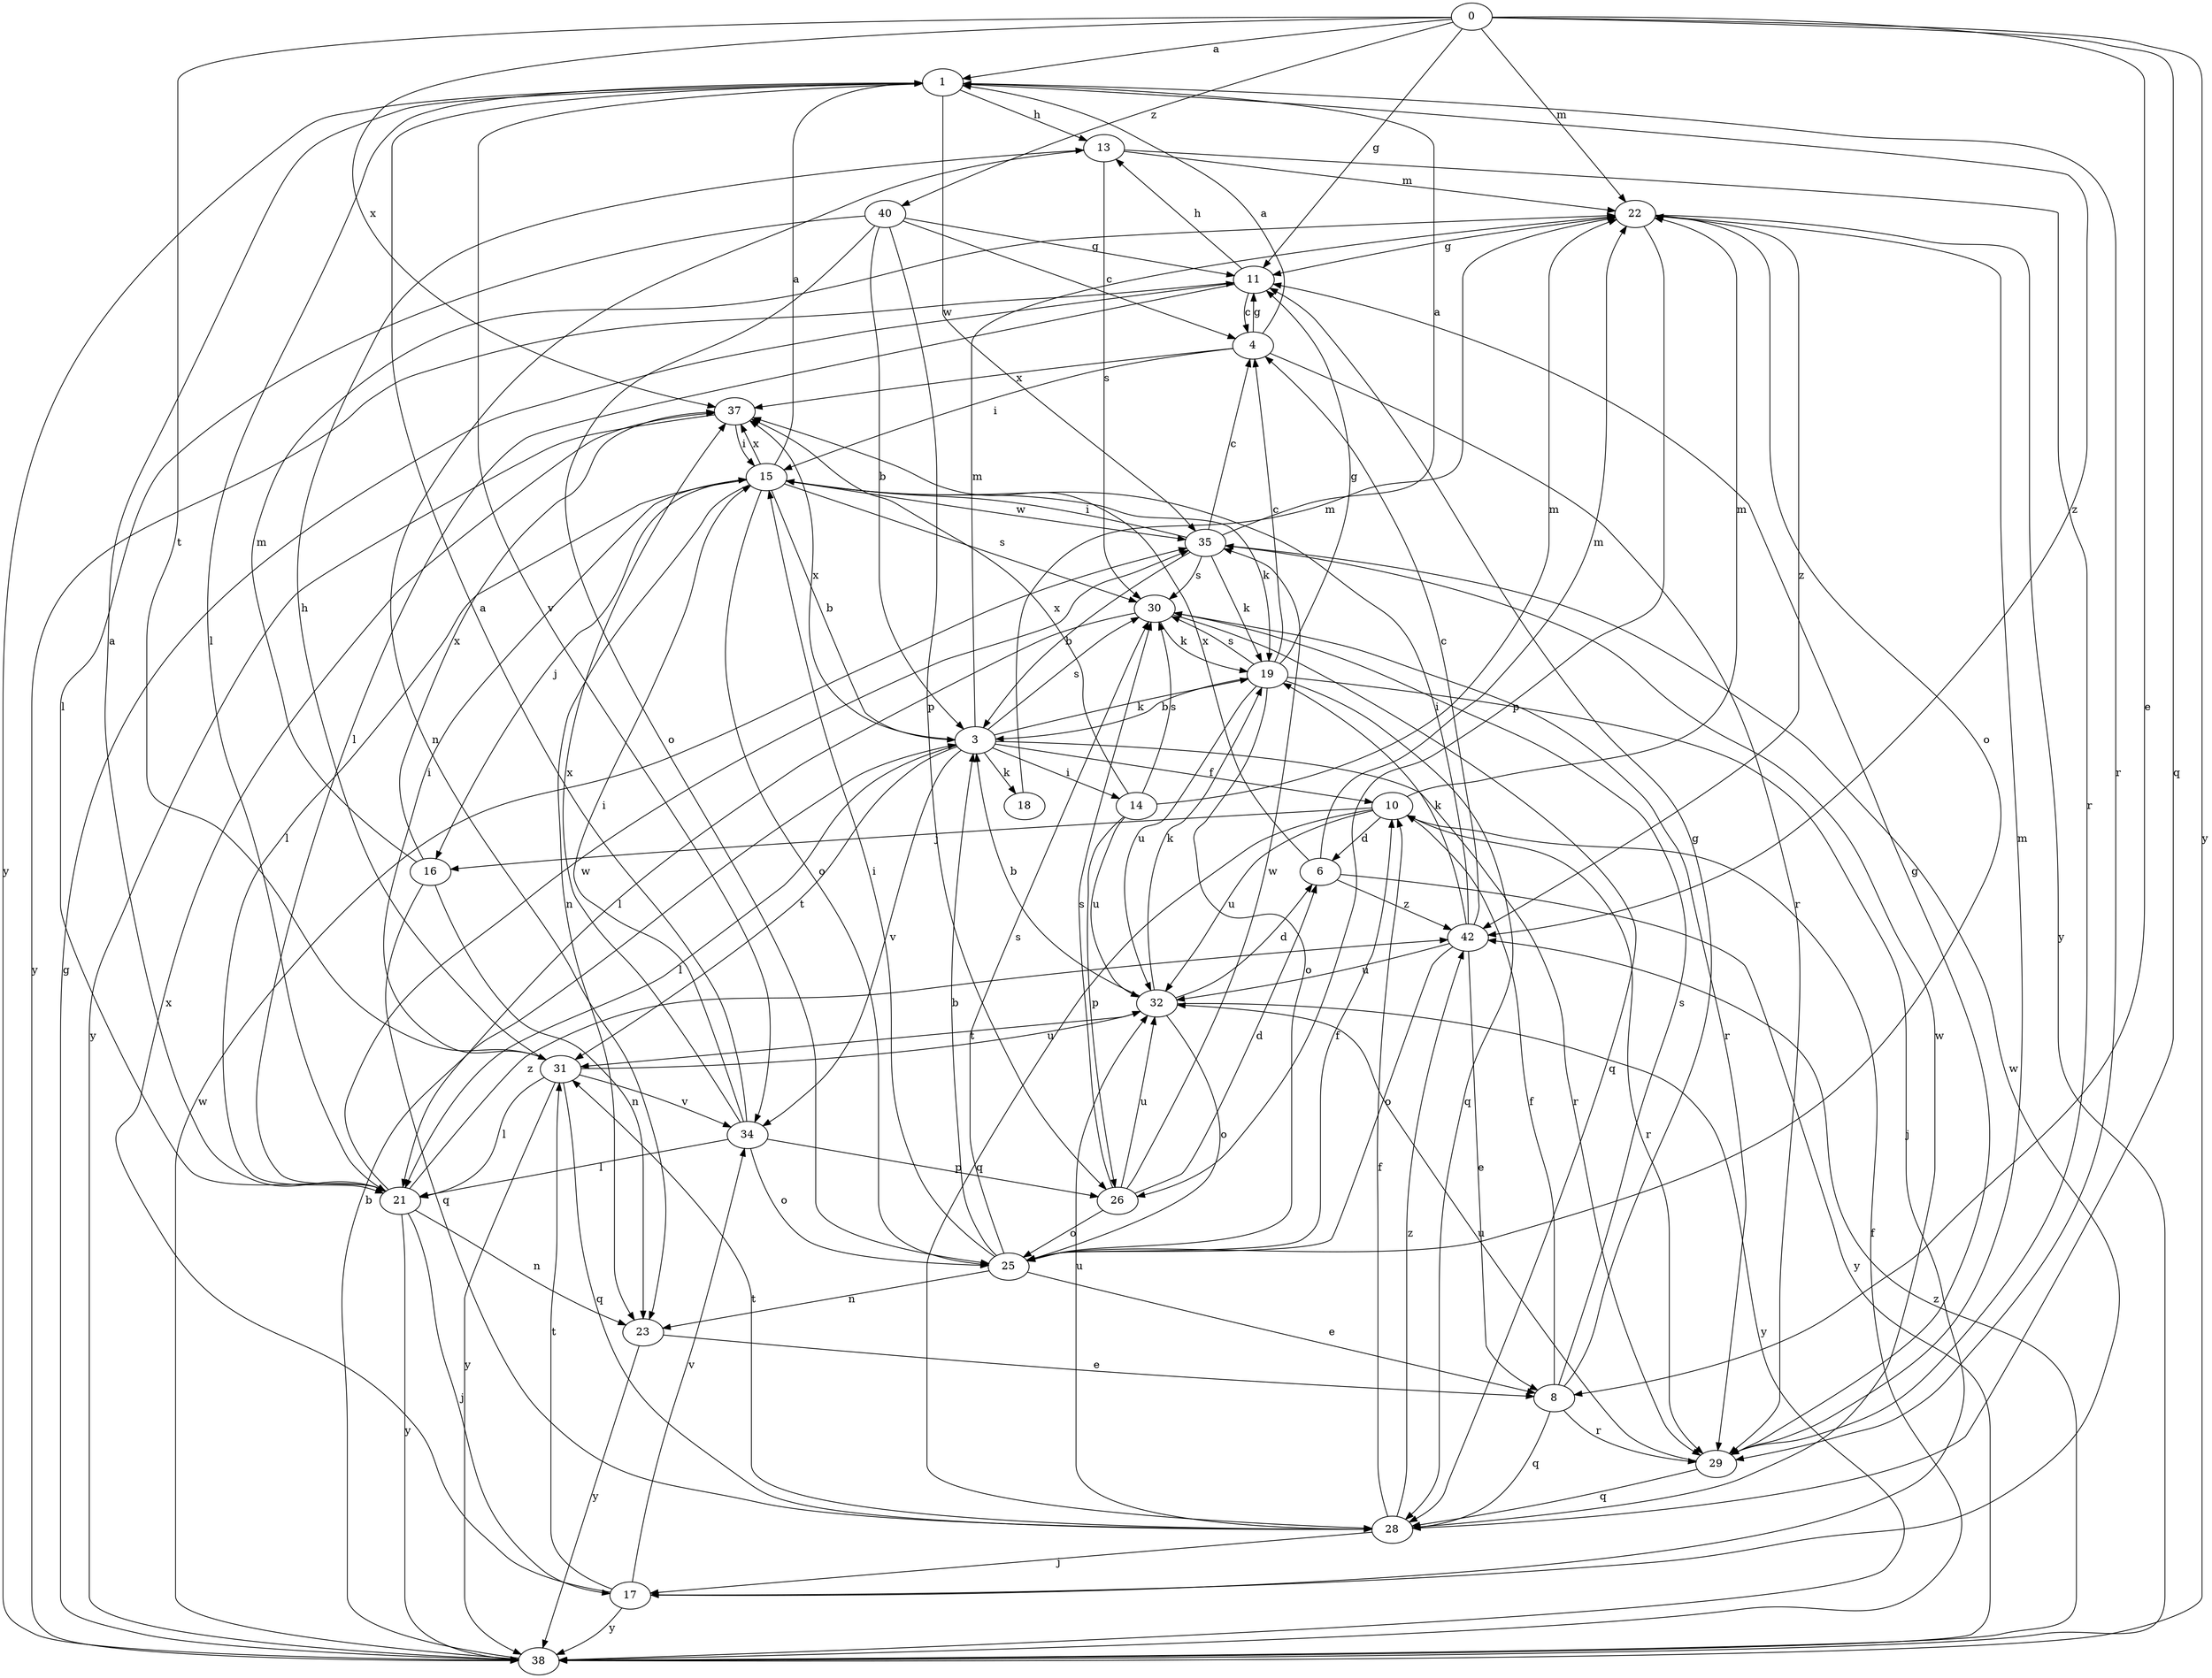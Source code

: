 strict digraph  {
0;
1;
3;
4;
6;
8;
10;
11;
13;
14;
15;
16;
17;
18;
19;
21;
22;
23;
25;
26;
28;
29;
30;
31;
32;
34;
35;
37;
38;
40;
42;
0 -> 1  [label=a];
0 -> 8  [label=e];
0 -> 11  [label=g];
0 -> 22  [label=m];
0 -> 28  [label=q];
0 -> 31  [label=t];
0 -> 37  [label=x];
0 -> 38  [label=y];
0 -> 40  [label=z];
1 -> 13  [label=h];
1 -> 21  [label=l];
1 -> 29  [label=r];
1 -> 34  [label=v];
1 -> 35  [label=w];
1 -> 38  [label=y];
1 -> 42  [label=z];
3 -> 10  [label=f];
3 -> 14  [label=i];
3 -> 18  [label=k];
3 -> 19  [label=k];
3 -> 21  [label=l];
3 -> 22  [label=m];
3 -> 29  [label=r];
3 -> 30  [label=s];
3 -> 31  [label=t];
3 -> 34  [label=v];
3 -> 37  [label=x];
4 -> 1  [label=a];
4 -> 11  [label=g];
4 -> 15  [label=i];
4 -> 29  [label=r];
4 -> 37  [label=x];
6 -> 22  [label=m];
6 -> 37  [label=x];
6 -> 38  [label=y];
6 -> 42  [label=z];
8 -> 10  [label=f];
8 -> 11  [label=g];
8 -> 28  [label=q];
8 -> 29  [label=r];
8 -> 30  [label=s];
10 -> 6  [label=d];
10 -> 16  [label=j];
10 -> 22  [label=m];
10 -> 28  [label=q];
10 -> 29  [label=r];
10 -> 32  [label=u];
11 -> 4  [label=c];
11 -> 13  [label=h];
11 -> 21  [label=l];
11 -> 38  [label=y];
13 -> 22  [label=m];
13 -> 23  [label=n];
13 -> 29  [label=r];
13 -> 30  [label=s];
14 -> 22  [label=m];
14 -> 26  [label=p];
14 -> 30  [label=s];
14 -> 32  [label=u];
14 -> 37  [label=x];
15 -> 1  [label=a];
15 -> 3  [label=b];
15 -> 16  [label=j];
15 -> 19  [label=k];
15 -> 21  [label=l];
15 -> 23  [label=n];
15 -> 25  [label=o];
15 -> 30  [label=s];
15 -> 35  [label=w];
15 -> 37  [label=x];
16 -> 22  [label=m];
16 -> 23  [label=n];
16 -> 28  [label=q];
16 -> 37  [label=x];
17 -> 31  [label=t];
17 -> 34  [label=v];
17 -> 35  [label=w];
17 -> 37  [label=x];
17 -> 38  [label=y];
18 -> 22  [label=m];
19 -> 3  [label=b];
19 -> 4  [label=c];
19 -> 11  [label=g];
19 -> 17  [label=j];
19 -> 25  [label=o];
19 -> 28  [label=q];
19 -> 30  [label=s];
19 -> 32  [label=u];
21 -> 1  [label=a];
21 -> 17  [label=j];
21 -> 23  [label=n];
21 -> 35  [label=w];
21 -> 38  [label=y];
21 -> 42  [label=z];
22 -> 11  [label=g];
22 -> 25  [label=o];
22 -> 26  [label=p];
22 -> 38  [label=y];
22 -> 42  [label=z];
23 -> 8  [label=e];
23 -> 38  [label=y];
25 -> 3  [label=b];
25 -> 8  [label=e];
25 -> 10  [label=f];
25 -> 15  [label=i];
25 -> 23  [label=n];
25 -> 30  [label=s];
26 -> 6  [label=d];
26 -> 25  [label=o];
26 -> 30  [label=s];
26 -> 32  [label=u];
26 -> 35  [label=w];
28 -> 10  [label=f];
28 -> 17  [label=j];
28 -> 31  [label=t];
28 -> 32  [label=u];
28 -> 35  [label=w];
28 -> 42  [label=z];
29 -> 11  [label=g];
29 -> 22  [label=m];
29 -> 28  [label=q];
29 -> 32  [label=u];
30 -> 19  [label=k];
30 -> 21  [label=l];
30 -> 28  [label=q];
30 -> 29  [label=r];
31 -> 13  [label=h];
31 -> 15  [label=i];
31 -> 21  [label=l];
31 -> 28  [label=q];
31 -> 32  [label=u];
31 -> 34  [label=v];
31 -> 38  [label=y];
32 -> 3  [label=b];
32 -> 6  [label=d];
32 -> 19  [label=k];
32 -> 25  [label=o];
32 -> 31  [label=t];
32 -> 38  [label=y];
34 -> 1  [label=a];
34 -> 15  [label=i];
34 -> 21  [label=l];
34 -> 25  [label=o];
34 -> 26  [label=p];
34 -> 37  [label=x];
35 -> 1  [label=a];
35 -> 3  [label=b];
35 -> 4  [label=c];
35 -> 15  [label=i];
35 -> 19  [label=k];
35 -> 30  [label=s];
37 -> 15  [label=i];
37 -> 38  [label=y];
38 -> 3  [label=b];
38 -> 10  [label=f];
38 -> 11  [label=g];
38 -> 35  [label=w];
38 -> 42  [label=z];
40 -> 3  [label=b];
40 -> 4  [label=c];
40 -> 11  [label=g];
40 -> 21  [label=l];
40 -> 25  [label=o];
40 -> 26  [label=p];
42 -> 4  [label=c];
42 -> 8  [label=e];
42 -> 15  [label=i];
42 -> 19  [label=k];
42 -> 25  [label=o];
42 -> 32  [label=u];
}
